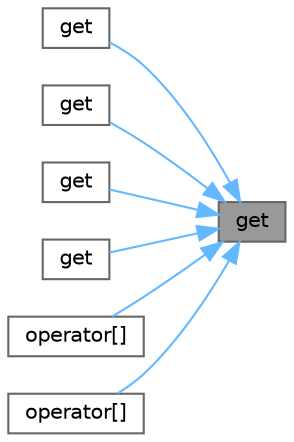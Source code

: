 digraph "get"
{
 // LATEX_PDF_SIZE
  bgcolor="transparent";
  edge [fontname=Helvetica,fontsize=10,labelfontname=Helvetica,labelfontsize=10];
  node [fontname=Helvetica,fontsize=10,shape=box,height=0.2,width=0.4];
  rankdir="RL";
  Node1 [id="Node000001",label="get",height=0.2,width=0.4,color="gray40", fillcolor="grey60", style="filled", fontcolor="black",tooltip="Get a parsed mandatory argument."];
  Node1 -> Node2 [id="edge1_Node000001_Node000002",dir="back",color="steelblue1",style="solid",tooltip=" "];
  Node2 [id="Node000002",label="get",height=0.2,width=0.4,color="grey40", fillcolor="white", style="filled",URL="$classmexplus_1_1_input_arguments.html#a8be936435fd1e7da2d9cee9bf31087dd",tooltip="Get a parsed optional argument."];
  Node1 -> Node3 [id="edge2_Node000001_Node000003",dir="back",color="steelblue1",style="solid",tooltip=" "];
  Node3 [id="Node000003",label="get",height=0.2,width=0.4,color="grey40", fillcolor="white", style="filled",URL="$classmexplus_1_1_input_arguments.html#a7c96d4179a9b068148df9769b577d197",tooltip=" "];
  Node1 -> Node4 [id="edge3_Node000001_Node000004",dir="back",color="steelblue1",style="solid",tooltip=" "];
  Node4 [id="Node000004",label="get",height=0.2,width=0.4,color="grey40", fillcolor="white", style="filled",URL="$classmexplus_1_1_input_arguments.html#a0f62c79dfe747f737631e9871bdff357",tooltip="Get a parsed mandatory argument."];
  Node1 -> Node5 [id="edge4_Node000001_Node000005",dir="back",color="steelblue1",style="solid",tooltip=" "];
  Node5 [id="Node000005",label="get",height=0.2,width=0.4,color="grey40", fillcolor="white", style="filled",URL="$classmexplus_1_1_input_arguments.html#a718ad7bef356570d0680846d0df60227",tooltip=" "];
  Node1 -> Node6 [id="edge5_Node000001_Node000006",dir="back",color="steelblue1",style="solid",tooltip=" "];
  Node6 [id="Node000006",label="operator[]",height=0.2,width=0.4,color="grey40", fillcolor="white", style="filled",URL="$classmexplus_1_1_input_arguments.html#ac9e45eaeb75de65833c3f5636a4335a3",tooltip="Access raw mxArray* pointer."];
  Node1 -> Node7 [id="edge6_Node000001_Node000007",dir="back",color="steelblue1",style="solid",tooltip=" "];
  Node7 [id="Node000007",label="operator[]",height=0.2,width=0.4,color="grey40", fillcolor="white", style="filled",URL="$classmexplus_1_1_input_arguments.html#afe307535c2cd3709010166a72f80edb3",tooltip="Access raw mxArray* pointer."];
}
